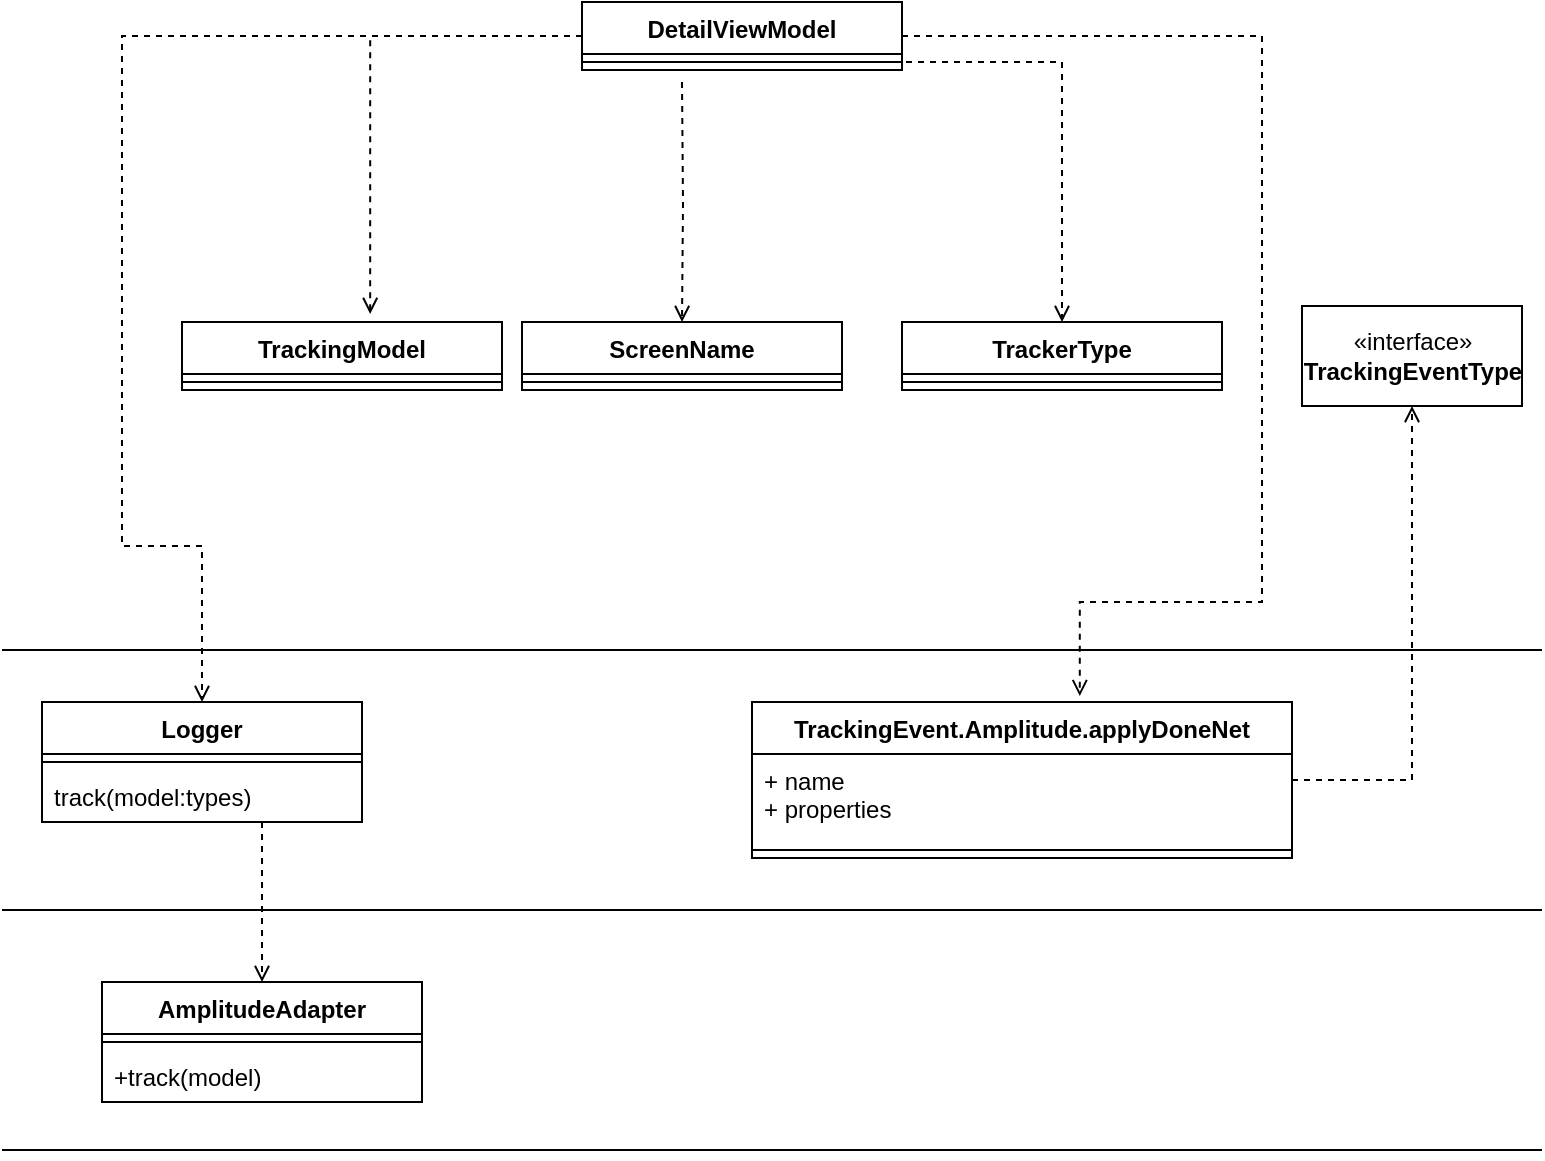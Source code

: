 <mxfile version="16.4.2" type="github" pages="2">
  <diagram id="EHIDcn3dvRNnEy99S8y_" name="기존">
    <mxGraphModel dx="946" dy="614" grid="1" gridSize="10" guides="1" tooltips="1" connect="1" arrows="1" fold="1" page="1" pageScale="1" pageWidth="850" pageHeight="1100" math="0" shadow="0">
      <root>
        <mxCell id="0" />
        <mxCell id="1" parent="0" />
        <mxCell id="AaUBHb8ppkEpDW-rW8oc-4" value="Logger" style="swimlane;fontStyle=1;align=center;verticalAlign=top;childLayout=stackLayout;horizontal=1;startSize=26;horizontalStack=0;resizeParent=1;resizeParentMax=0;resizeLast=0;collapsible=1;marginBottom=0;" vertex="1" parent="1">
          <mxGeometry x="70" y="450" width="160" height="60" as="geometry" />
        </mxCell>
        <mxCell id="AaUBHb8ppkEpDW-rW8oc-6" value="" style="line;strokeWidth=1;fillColor=none;align=left;verticalAlign=middle;spacingTop=-1;spacingLeft=3;spacingRight=3;rotatable=0;labelPosition=right;points=[];portConstraint=eastwest;" vertex="1" parent="AaUBHb8ppkEpDW-rW8oc-4">
          <mxGeometry y="26" width="160" height="8" as="geometry" />
        </mxCell>
        <mxCell id="AaUBHb8ppkEpDW-rW8oc-7" value="track(model:types)" style="text;strokeColor=none;fillColor=none;align=left;verticalAlign=top;spacingLeft=4;spacingRight=4;overflow=hidden;rotatable=0;points=[[0,0.5],[1,0.5]];portConstraint=eastwest;" vertex="1" parent="AaUBHb8ppkEpDW-rW8oc-4">
          <mxGeometry y="34" width="160" height="26" as="geometry" />
        </mxCell>
        <mxCell id="AaUBHb8ppkEpDW-rW8oc-16" value="" style="line;strokeWidth=1;fillColor=none;align=left;verticalAlign=middle;spacingTop=-1;spacingLeft=3;spacingRight=3;rotatable=0;labelPosition=right;points=[];portConstraint=eastwest;" vertex="1" parent="1">
          <mxGeometry x="50" y="420" width="770" height="8" as="geometry" />
        </mxCell>
        <mxCell id="AaUBHb8ppkEpDW-rW8oc-17" value="" style="line;strokeWidth=1;fillColor=none;align=left;verticalAlign=middle;spacingTop=-1;spacingLeft=3;spacingRight=3;rotatable=0;labelPosition=right;points=[];portConstraint=eastwest;" vertex="1" parent="1">
          <mxGeometry x="50" y="550" width="770" height="8" as="geometry" />
        </mxCell>
        <mxCell id="AaUBHb8ppkEpDW-rW8oc-18" value="" style="line;strokeWidth=1;fillColor=none;align=left;verticalAlign=middle;spacingTop=-1;spacingLeft=3;spacingRight=3;rotatable=0;labelPosition=right;points=[];portConstraint=eastwest;" vertex="1" parent="1">
          <mxGeometry x="50" y="670" width="770" height="8" as="geometry" />
        </mxCell>
        <mxCell id="AaUBHb8ppkEpDW-rW8oc-23" value="ScreenName" style="swimlane;fontStyle=1;align=center;verticalAlign=top;childLayout=stackLayout;horizontal=1;startSize=26;horizontalStack=0;resizeParent=1;resizeParentMax=0;resizeLast=0;collapsible=1;marginBottom=0;" vertex="1" parent="1">
          <mxGeometry x="310" y="260" width="160" height="34" as="geometry" />
        </mxCell>
        <mxCell id="AaUBHb8ppkEpDW-rW8oc-25" value="" style="line;strokeWidth=1;fillColor=none;align=left;verticalAlign=middle;spacingTop=-1;spacingLeft=3;spacingRight=3;rotatable=0;labelPosition=right;points=[];portConstraint=eastwest;" vertex="1" parent="AaUBHb8ppkEpDW-rW8oc-23">
          <mxGeometry y="26" width="160" height="8" as="geometry" />
        </mxCell>
        <mxCell id="AaUBHb8ppkEpDW-rW8oc-47" style="edgeStyle=orthogonalEdgeStyle;rounded=0;orthogonalLoop=1;jettySize=auto;html=1;dashed=1;endArrow=open;endFill=0;exitX=1;exitY=1;exitDx=0;exitDy=0;" edge="1" parent="1" source="AaUBHb8ppkEpDW-rW8oc-27" target="AaUBHb8ppkEpDW-rW8oc-43">
          <mxGeometry relative="1" as="geometry">
            <Array as="points">
              <mxPoint x="500" y="130" />
              <mxPoint x="580" y="130" />
            </Array>
          </mxGeometry>
        </mxCell>
        <mxCell id="AaUBHb8ppkEpDW-rW8oc-48" style="edgeStyle=orthogonalEdgeStyle;rounded=0;orthogonalLoop=1;jettySize=auto;html=1;dashed=1;endArrow=open;endFill=0;startArrow=none;" edge="1" parent="1" source="AaUBHb8ppkEpDW-rW8oc-27" target="AaUBHb8ppkEpDW-rW8oc-4">
          <mxGeometry relative="1" as="geometry">
            <mxPoint x="110" y="277" as="sourcePoint" />
            <Array as="points">
              <mxPoint x="110" y="117" />
              <mxPoint x="110" y="372" />
              <mxPoint x="150" y="372" />
            </Array>
          </mxGeometry>
        </mxCell>
        <mxCell id="AaUBHb8ppkEpDW-rW8oc-27" value="DetailViewModel" style="swimlane;fontStyle=1;align=center;verticalAlign=top;childLayout=stackLayout;horizontal=1;startSize=26;horizontalStack=0;resizeParent=1;resizeParentMax=0;resizeLast=0;collapsible=1;marginBottom=0;" vertex="1" parent="1">
          <mxGeometry x="340" y="100" width="160" height="34" as="geometry" />
        </mxCell>
        <mxCell id="AaUBHb8ppkEpDW-rW8oc-29" value="" style="line;strokeWidth=1;fillColor=none;align=left;verticalAlign=middle;spacingTop=-1;spacingLeft=3;spacingRight=3;rotatable=0;labelPosition=right;points=[];portConstraint=eastwest;" vertex="1" parent="AaUBHb8ppkEpDW-rW8oc-27">
          <mxGeometry y="26" width="160" height="8" as="geometry" />
        </mxCell>
        <mxCell id="AaUBHb8ppkEpDW-rW8oc-38" style="edgeStyle=orthogonalEdgeStyle;rounded=0;orthogonalLoop=1;jettySize=auto;html=1;entryX=0.5;entryY=1;entryDx=0;entryDy=0;endArrow=open;endFill=0;dashed=1;" edge="1" parent="1" source="AaUBHb8ppkEpDW-rW8oc-31" target="AaUBHb8ppkEpDW-rW8oc-36">
          <mxGeometry relative="1" as="geometry" />
        </mxCell>
        <mxCell id="AaUBHb8ppkEpDW-rW8oc-31" value="TrackingEvent.Amplitude.applyDoneNet" style="swimlane;fontStyle=1;align=center;verticalAlign=top;childLayout=stackLayout;horizontal=1;startSize=26;horizontalStack=0;resizeParent=1;resizeParentMax=0;resizeLast=0;collapsible=1;marginBottom=0;" vertex="1" parent="1">
          <mxGeometry x="425" y="450" width="270" height="78" as="geometry">
            <mxRectangle x="380" y="440" width="260" height="26" as="alternateBounds" />
          </mxGeometry>
        </mxCell>
        <mxCell id="AaUBHb8ppkEpDW-rW8oc-32" value="+ name&#xa;+ properties" style="text;strokeColor=none;fillColor=none;align=left;verticalAlign=top;spacingLeft=4;spacingRight=4;overflow=hidden;rotatable=0;points=[[0,0.5],[1,0.5]];portConstraint=eastwest;" vertex="1" parent="AaUBHb8ppkEpDW-rW8oc-31">
          <mxGeometry y="26" width="270" height="44" as="geometry" />
        </mxCell>
        <mxCell id="AaUBHb8ppkEpDW-rW8oc-33" value="" style="line;strokeWidth=1;fillColor=none;align=left;verticalAlign=middle;spacingTop=-1;spacingLeft=3;spacingRight=3;rotatable=0;labelPosition=right;points=[];portConstraint=eastwest;" vertex="1" parent="AaUBHb8ppkEpDW-rW8oc-31">
          <mxGeometry y="70" width="270" height="8" as="geometry" />
        </mxCell>
        <mxCell id="AaUBHb8ppkEpDW-rW8oc-36" value="«interface»&lt;br&gt;&lt;span style=&quot;font-weight: 700&quot;&gt;TrackingEventType&lt;/span&gt;" style="html=1;" vertex="1" parent="1">
          <mxGeometry x="700" y="252" width="110" height="50" as="geometry" />
        </mxCell>
        <mxCell id="AaUBHb8ppkEpDW-rW8oc-39" style="edgeStyle=orthogonalEdgeStyle;rounded=0;orthogonalLoop=1;jettySize=auto;html=1;dashed=1;endArrow=open;endFill=0;exitX=0;exitY=0.5;exitDx=0;exitDy=0;entryX=0.588;entryY=-0.118;entryDx=0;entryDy=0;entryPerimeter=0;" edge="1" parent="1" source="AaUBHb8ppkEpDW-rW8oc-27" target="AaUBHb8ppkEpDW-rW8oc-8">
          <mxGeometry relative="1" as="geometry">
            <mxPoint x="345" y="177" as="sourcePoint" />
            <mxPoint x="300" y="210" as="targetPoint" />
            <Array as="points">
              <mxPoint x="234" y="117" />
            </Array>
          </mxGeometry>
        </mxCell>
        <mxCell id="AaUBHb8ppkEpDW-rW8oc-40" style="edgeStyle=orthogonalEdgeStyle;rounded=0;orthogonalLoop=1;jettySize=auto;html=1;dashed=1;endArrow=open;endFill=0;" edge="1" parent="1" target="AaUBHb8ppkEpDW-rW8oc-23">
          <mxGeometry relative="1" as="geometry">
            <mxPoint x="390" y="140" as="sourcePoint" />
          </mxGeometry>
        </mxCell>
        <mxCell id="AaUBHb8ppkEpDW-rW8oc-41" style="edgeStyle=orthogonalEdgeStyle;rounded=0;orthogonalLoop=1;jettySize=auto;html=1;entryX=0.607;entryY=-0.038;entryDx=0;entryDy=0;entryPerimeter=0;dashed=1;endArrow=open;endFill=0;exitX=1;exitY=0.5;exitDx=0;exitDy=0;" edge="1" parent="1" source="AaUBHb8ppkEpDW-rW8oc-27" target="AaUBHb8ppkEpDW-rW8oc-31">
          <mxGeometry relative="1" as="geometry">
            <mxPoint x="505" y="169" as="sourcePoint" />
            <Array as="points">
              <mxPoint x="680" y="117" />
              <mxPoint x="680" y="400" />
              <mxPoint x="589" y="400" />
            </Array>
          </mxGeometry>
        </mxCell>
        <mxCell id="AaUBHb8ppkEpDW-rW8oc-43" value="TrackerType" style="swimlane;fontStyle=1;align=center;verticalAlign=top;childLayout=stackLayout;horizontal=1;startSize=26;horizontalStack=0;resizeParent=1;resizeParentMax=0;resizeLast=0;collapsible=1;marginBottom=0;" vertex="1" parent="1">
          <mxGeometry x="500" y="260" width="160" height="34" as="geometry" />
        </mxCell>
        <mxCell id="AaUBHb8ppkEpDW-rW8oc-45" value="" style="line;strokeWidth=1;fillColor=none;align=left;verticalAlign=middle;spacingTop=-1;spacingLeft=3;spacingRight=3;rotatable=0;labelPosition=right;points=[];portConstraint=eastwest;" vertex="1" parent="AaUBHb8ppkEpDW-rW8oc-43">
          <mxGeometry y="26" width="160" height="8" as="geometry" />
        </mxCell>
        <mxCell id="AaUBHb8ppkEpDW-rW8oc-49" value="AmplitudeAdapter" style="swimlane;fontStyle=1;align=center;verticalAlign=top;childLayout=stackLayout;horizontal=1;startSize=26;horizontalStack=0;resizeParent=1;resizeParentMax=0;resizeLast=0;collapsible=1;marginBottom=0;" vertex="1" parent="1">
          <mxGeometry x="100" y="590" width="160" height="60" as="geometry" />
        </mxCell>
        <mxCell id="AaUBHb8ppkEpDW-rW8oc-51" value="" style="line;strokeWidth=1;fillColor=none;align=left;verticalAlign=middle;spacingTop=-1;spacingLeft=3;spacingRight=3;rotatable=0;labelPosition=right;points=[];portConstraint=eastwest;" vertex="1" parent="AaUBHb8ppkEpDW-rW8oc-49">
          <mxGeometry y="26" width="160" height="8" as="geometry" />
        </mxCell>
        <mxCell id="AaUBHb8ppkEpDW-rW8oc-52" value="+track(model)" style="text;strokeColor=none;fillColor=none;align=left;verticalAlign=top;spacingLeft=4;spacingRight=4;overflow=hidden;rotatable=0;points=[[0,0.5],[1,0.5]];portConstraint=eastwest;" vertex="1" parent="AaUBHb8ppkEpDW-rW8oc-49">
          <mxGeometry y="34" width="160" height="26" as="geometry" />
        </mxCell>
        <mxCell id="AaUBHb8ppkEpDW-rW8oc-53" style="edgeStyle=orthogonalEdgeStyle;rounded=0;orthogonalLoop=1;jettySize=auto;html=1;entryX=0.5;entryY=0;entryDx=0;entryDy=0;dashed=1;endArrow=open;endFill=0;" edge="1" parent="1" source="AaUBHb8ppkEpDW-rW8oc-7" target="AaUBHb8ppkEpDW-rW8oc-49">
          <mxGeometry relative="1" as="geometry">
            <Array as="points">
              <mxPoint x="180" y="530" />
              <mxPoint x="180" y="530" />
            </Array>
          </mxGeometry>
        </mxCell>
        <mxCell id="AaUBHb8ppkEpDW-rW8oc-8" value="TrackingModel" style="swimlane;fontStyle=1;align=center;verticalAlign=top;childLayout=stackLayout;horizontal=1;startSize=26;horizontalStack=0;resizeParent=1;resizeParentMax=0;resizeLast=0;collapsible=1;marginBottom=0;" vertex="1" parent="1">
          <mxGeometry x="140" y="260" width="160" height="34" as="geometry" />
        </mxCell>
        <mxCell id="AaUBHb8ppkEpDW-rW8oc-10" value="" style="line;strokeWidth=1;fillColor=none;align=left;verticalAlign=middle;spacingTop=-1;spacingLeft=3;spacingRight=3;rotatable=0;labelPosition=right;points=[];portConstraint=eastwest;" vertex="1" parent="AaUBHb8ppkEpDW-rW8oc-8">
          <mxGeometry y="26" width="160" height="8" as="geometry" />
        </mxCell>
      </root>
    </mxGraphModel>
  </diagram>
  <diagram id="Y4jrMR2qrEIO1Jpn4bNN" name="변경">
    <mxGraphModel dx="1796" dy="614" grid="1" gridSize="10" guides="1" tooltips="1" connect="1" arrows="1" fold="1" page="1" pageScale="1" pageWidth="850" pageHeight="1100" math="0" shadow="0">
      <root>
        <mxCell id="KmKnW88E0VhbfAg1BoVY-0" />
        <mxCell id="KmKnW88E0VhbfAg1BoVY-1" parent="KmKnW88E0VhbfAg1BoVY-0" />
        <mxCell id="dTNlWitsgGI8YY_V3tl7-54" style="edgeStyle=orthogonalEdgeStyle;rounded=0;orthogonalLoop=1;jettySize=auto;html=1;exitX=0.75;exitY=0;exitDx=0;exitDy=0;dashed=1;endArrow=open;endFill=0;" edge="1" parent="KmKnW88E0VhbfAg1BoVY-1" source="dTNlWitsgGI8YY_V3tl7-0" target="dTNlWitsgGI8YY_V3tl7-31">
          <mxGeometry relative="1" as="geometry">
            <Array as="points">
              <mxPoint x="350" y="490" />
            </Array>
          </mxGeometry>
        </mxCell>
        <mxCell id="dTNlWitsgGI8YY_V3tl7-0" value="Logger" style="swimlane;fontStyle=1;align=center;verticalAlign=top;childLayout=stackLayout;horizontal=1;startSize=26;horizontalStack=0;resizeParent=1;resizeParentMax=0;resizeLast=0;collapsible=1;marginBottom=0;" vertex="1" parent="KmKnW88E0VhbfAg1BoVY-1">
          <mxGeometry x="270" y="490" width="160" height="60" as="geometry" />
        </mxCell>
        <mxCell id="dTNlWitsgGI8YY_V3tl7-1" value="" style="line;strokeWidth=1;fillColor=none;align=left;verticalAlign=middle;spacingTop=-1;spacingLeft=3;spacingRight=3;rotatable=0;labelPosition=right;points=[];portConstraint=eastwest;" vertex="1" parent="dTNlWitsgGI8YY_V3tl7-0">
          <mxGeometry y="26" width="160" height="8" as="geometry" />
        </mxCell>
        <mxCell id="dTNlWitsgGI8YY_V3tl7-2" value="track(eventFactory)" style="text;strokeColor=none;fillColor=none;align=left;verticalAlign=top;spacingLeft=4;spacingRight=4;overflow=hidden;rotatable=0;points=[[0,0.5],[1,0.5]];portConstraint=eastwest;" vertex="1" parent="dTNlWitsgGI8YY_V3tl7-0">
          <mxGeometry y="34" width="160" height="26" as="geometry" />
        </mxCell>
        <mxCell id="dTNlWitsgGI8YY_V3tl7-3" value="" style="line;strokeWidth=1;fillColor=none;align=left;verticalAlign=middle;spacingTop=-1;spacingLeft=3;spacingRight=3;rotatable=0;labelPosition=right;points=[];portConstraint=eastwest;" vertex="1" parent="KmKnW88E0VhbfAg1BoVY-1">
          <mxGeometry x="40" y="420" width="1240" height="8" as="geometry" />
        </mxCell>
        <mxCell id="dTNlWitsgGI8YY_V3tl7-4" value="" style="line;strokeWidth=1;fillColor=none;align=left;verticalAlign=middle;spacingTop=-1;spacingLeft=3;spacingRight=3;rotatable=0;labelPosition=right;points=[];portConstraint=eastwest;" vertex="1" parent="KmKnW88E0VhbfAg1BoVY-1">
          <mxGeometry x="40" y="670" width="1240" height="8" as="geometry" />
        </mxCell>
        <mxCell id="dTNlWitsgGI8YY_V3tl7-5" value="" style="line;strokeWidth=1;fillColor=none;align=left;verticalAlign=middle;spacingTop=-1;spacingLeft=3;spacingRight=3;rotatable=0;labelPosition=right;points=[];portConstraint=eastwest;" vertex="1" parent="KmKnW88E0VhbfAg1BoVY-1">
          <mxGeometry x="90" y="810" width="1180" height="8" as="geometry" />
        </mxCell>
        <mxCell id="dTNlWitsgGI8YY_V3tl7-6" value="ScreenName" style="swimlane;fontStyle=1;align=center;verticalAlign=top;childLayout=stackLayout;horizontal=1;startSize=26;horizontalStack=0;resizeParent=1;resizeParentMax=0;resizeLast=0;collapsible=1;marginBottom=0;" vertex="1" parent="KmKnW88E0VhbfAg1BoVY-1">
          <mxGeometry x="730" y="350" width="160" height="34" as="geometry" />
        </mxCell>
        <mxCell id="dTNlWitsgGI8YY_V3tl7-7" value="" style="line;strokeWidth=1;fillColor=none;align=left;verticalAlign=middle;spacingTop=-1;spacingLeft=3;spacingRight=3;rotatable=0;labelPosition=right;points=[];portConstraint=eastwest;" vertex="1" parent="dTNlWitsgGI8YY_V3tl7-6">
          <mxGeometry y="26" width="160" height="8" as="geometry" />
        </mxCell>
        <mxCell id="dTNlWitsgGI8YY_V3tl7-9" style="edgeStyle=orthogonalEdgeStyle;rounded=0;orthogonalLoop=1;jettySize=auto;html=1;dashed=1;endArrow=open;endFill=0;startArrow=none;" edge="1" parent="KmKnW88E0VhbfAg1BoVY-1" source="dTNlWitsgGI8YY_V3tl7-10" target="dTNlWitsgGI8YY_V3tl7-0">
          <mxGeometry relative="1" as="geometry">
            <mxPoint x="110" y="277" as="sourcePoint" />
            <Array as="points">
              <mxPoint x="210" y="167" />
              <mxPoint x="210" y="520" />
            </Array>
          </mxGeometry>
        </mxCell>
        <mxCell id="dTNlWitsgGI8YY_V3tl7-45" style="edgeStyle=orthogonalEdgeStyle;rounded=0;orthogonalLoop=1;jettySize=auto;html=1;entryX=0.5;entryY=0;entryDx=0;entryDy=0;dashed=1;endArrow=open;endFill=0;exitX=0;exitY=0.25;exitDx=0;exitDy=0;" edge="1" parent="KmKnW88E0VhbfAg1BoVY-1" source="dTNlWitsgGI8YY_V3tl7-10" target="dTNlWitsgGI8YY_V3tl7-40">
          <mxGeometry relative="1" as="geometry" />
        </mxCell>
        <mxCell id="dTNlWitsgGI8YY_V3tl7-58" style="edgeStyle=orthogonalEdgeStyle;rounded=0;orthogonalLoop=1;jettySize=auto;html=1;dashed=1;endArrow=open;endFill=0;" edge="1" parent="KmKnW88E0VhbfAg1BoVY-1" source="dTNlWitsgGI8YY_V3tl7-10" target="dTNlWitsgGI8YY_V3tl7-32">
          <mxGeometry relative="1" as="geometry" />
        </mxCell>
        <mxCell id="dTNlWitsgGI8YY_V3tl7-10" value="DetailViewModel" style="swimlane;fontStyle=1;align=center;verticalAlign=top;childLayout=stackLayout;horizontal=1;startSize=26;horizontalStack=0;resizeParent=1;resizeParentMax=0;resizeLast=0;collapsible=1;marginBottom=0;" vertex="1" parent="KmKnW88E0VhbfAg1BoVY-1">
          <mxGeometry x="280" y="150" width="160" height="34" as="geometry" />
        </mxCell>
        <mxCell id="dTNlWitsgGI8YY_V3tl7-11" value="" style="line;strokeWidth=1;fillColor=none;align=left;verticalAlign=middle;spacingTop=-1;spacingLeft=3;spacingRight=3;rotatable=0;labelPosition=right;points=[];portConstraint=eastwest;" vertex="1" parent="dTNlWitsgGI8YY_V3tl7-10">
          <mxGeometry y="26" width="160" height="8" as="geometry" />
        </mxCell>
        <mxCell id="dTNlWitsgGI8YY_V3tl7-12" style="edgeStyle=orthogonalEdgeStyle;rounded=0;orthogonalLoop=1;jettySize=auto;html=1;entryX=0.5;entryY=1;entryDx=0;entryDy=0;endArrow=open;endFill=0;dashed=1;" edge="1" parent="KmKnW88E0VhbfAg1BoVY-1" source="dTNlWitsgGI8YY_V3tl7-13" target="dTNlWitsgGI8YY_V3tl7-16">
          <mxGeometry relative="1" as="geometry" />
        </mxCell>
        <mxCell id="dTNlWitsgGI8YY_V3tl7-13" value="TrackingEvent.Amplitude.applyDoneNet" style="swimlane;fontStyle=1;align=center;verticalAlign=top;childLayout=stackLayout;horizontal=1;startSize=26;horizontalStack=0;resizeParent=1;resizeParentMax=0;resizeLast=0;collapsible=1;marginBottom=0;" vertex="1" parent="KmKnW88E0VhbfAg1BoVY-1">
          <mxGeometry x="830" y="450" width="270" height="78" as="geometry">
            <mxRectangle x="380" y="440" width="260" height="26" as="alternateBounds" />
          </mxGeometry>
        </mxCell>
        <mxCell id="dTNlWitsgGI8YY_V3tl7-14" value="+ name&#xa;+ properties" style="text;strokeColor=none;fillColor=none;align=left;verticalAlign=top;spacingLeft=4;spacingRight=4;overflow=hidden;rotatable=0;points=[[0,0.5],[1,0.5]];portConstraint=eastwest;" vertex="1" parent="dTNlWitsgGI8YY_V3tl7-13">
          <mxGeometry y="26" width="270" height="44" as="geometry" />
        </mxCell>
        <mxCell id="dTNlWitsgGI8YY_V3tl7-15" value="" style="line;strokeWidth=1;fillColor=none;align=left;verticalAlign=middle;spacingTop=-1;spacingLeft=3;spacingRight=3;rotatable=0;labelPosition=right;points=[];portConstraint=eastwest;" vertex="1" parent="dTNlWitsgGI8YY_V3tl7-13">
          <mxGeometry y="70" width="270" height="8" as="geometry" />
        </mxCell>
        <mxCell id="dTNlWitsgGI8YY_V3tl7-16" value="«interface»&lt;br&gt;&lt;span style=&quot;font-weight: 700&quot;&gt;TrackingEventType&lt;/span&gt;" style="html=1;" vertex="1" parent="KmKnW88E0VhbfAg1BoVY-1">
          <mxGeometry x="910" y="302" width="110" height="50" as="geometry" />
        </mxCell>
        <mxCell id="dTNlWitsgGI8YY_V3tl7-20" value="TrackerType" style="swimlane;fontStyle=1;align=center;verticalAlign=top;childLayout=stackLayout;horizontal=1;startSize=26;horizontalStack=0;resizeParent=1;resizeParentMax=0;resizeLast=0;collapsible=1;marginBottom=0;" vertex="1" parent="KmKnW88E0VhbfAg1BoVY-1">
          <mxGeometry x="730" y="302" width="160" height="34" as="geometry" />
        </mxCell>
        <mxCell id="dTNlWitsgGI8YY_V3tl7-21" value="" style="line;strokeWidth=1;fillColor=none;align=left;verticalAlign=middle;spacingTop=-1;spacingLeft=3;spacingRight=3;rotatable=0;labelPosition=right;points=[];portConstraint=eastwest;" vertex="1" parent="dTNlWitsgGI8YY_V3tl7-20">
          <mxGeometry y="26" width="160" height="8" as="geometry" />
        </mxCell>
        <mxCell id="dTNlWitsgGI8YY_V3tl7-22" value="AmplitudeAdapter" style="swimlane;fontStyle=1;align=center;verticalAlign=top;childLayout=stackLayout;horizontal=1;startSize=26;horizontalStack=0;resizeParent=1;resizeParentMax=0;resizeLast=0;collapsible=1;marginBottom=0;" vertex="1" parent="KmKnW88E0VhbfAg1BoVY-1">
          <mxGeometry x="100" y="710" width="160" height="60" as="geometry" />
        </mxCell>
        <mxCell id="dTNlWitsgGI8YY_V3tl7-23" value="" style="line;strokeWidth=1;fillColor=none;align=left;verticalAlign=middle;spacingTop=-1;spacingLeft=3;spacingRight=3;rotatable=0;labelPosition=right;points=[];portConstraint=eastwest;" vertex="1" parent="dTNlWitsgGI8YY_V3tl7-22">
          <mxGeometry y="26" width="160" height="8" as="geometry" />
        </mxCell>
        <mxCell id="dTNlWitsgGI8YY_V3tl7-24" value="+track(model)" style="text;strokeColor=none;fillColor=none;align=left;verticalAlign=top;spacingLeft=4;spacingRight=4;overflow=hidden;rotatable=0;points=[[0,0.5],[1,0.5]];portConstraint=eastwest;" vertex="1" parent="dTNlWitsgGI8YY_V3tl7-22">
          <mxGeometry y="34" width="160" height="26" as="geometry" />
        </mxCell>
        <mxCell id="dTNlWitsgGI8YY_V3tl7-52" value="" style="edgeStyle=orthogonalEdgeStyle;rounded=0;orthogonalLoop=1;jettySize=auto;html=1;dashed=1;endArrow=open;endFill=0;" edge="1" parent="KmKnW88E0VhbfAg1BoVY-1" source="dTNlWitsgGI8YY_V3tl7-30" target="dTNlWitsgGI8YY_V3tl7-31">
          <mxGeometry relative="1" as="geometry" />
        </mxCell>
        <mxCell id="dTNlWitsgGI8YY_V3tl7-30" value="«interface»&lt;br&gt;&lt;b&gt;ApplyDoneNetFactoryProtocol&lt;/b&gt;" style="html=1;" vertex="1" parent="KmKnW88E0VhbfAg1BoVY-1">
          <mxGeometry x="260" y="244" width="180" height="50" as="geometry" />
        </mxCell>
        <mxCell id="dTNlWitsgGI8YY_V3tl7-31" value="«interface»&lt;br&gt;&lt;b&gt;TrackingEventFactoryProtocol&lt;/b&gt;" style="html=1;" vertex="1" parent="KmKnW88E0VhbfAg1BoVY-1">
          <mxGeometry x="260" y="352" width="180" height="50" as="geometry" />
        </mxCell>
        <mxCell id="dTNlWitsgGI8YY_V3tl7-32" value="ApplyDoneNetEventDependency" style="swimlane;fontStyle=1;align=center;verticalAlign=top;childLayout=stackLayout;horizontal=1;startSize=26;horizontalStack=0;resizeParent=1;resizeParentMax=0;resizeLast=0;collapsible=1;marginBottom=0;" vertex="1" parent="KmKnW88E0VhbfAg1BoVY-1">
          <mxGeometry x="500" y="252" width="220" height="34" as="geometry" />
        </mxCell>
        <mxCell id="dTNlWitsgGI8YY_V3tl7-34" value="" style="line;strokeWidth=1;fillColor=none;align=left;verticalAlign=middle;spacingTop=-1;spacingLeft=3;spacingRight=3;rotatable=0;labelPosition=right;points=[];portConstraint=eastwest;" vertex="1" parent="dTNlWitsgGI8YY_V3tl7-32">
          <mxGeometry y="26" width="220" height="8" as="geometry" />
        </mxCell>
        <mxCell id="dTNlWitsgGI8YY_V3tl7-49" style="edgeStyle=orthogonalEdgeStyle;rounded=0;orthogonalLoop=1;jettySize=auto;html=1;dashed=1;endArrow=open;endFill=0;" edge="1" parent="KmKnW88E0VhbfAg1BoVY-1" source="dTNlWitsgGI8YY_V3tl7-36" target="dTNlWitsgGI8YY_V3tl7-30">
          <mxGeometry relative="1" as="geometry">
            <mxPoint x="290" y="300" as="targetPoint" />
            <Array as="points">
              <mxPoint x="580" y="300" />
              <mxPoint x="470" y="300" />
              <mxPoint x="470" y="270" />
            </Array>
          </mxGeometry>
        </mxCell>
        <mxCell id="dTNlWitsgGI8YY_V3tl7-55" style="edgeStyle=orthogonalEdgeStyle;rounded=0;orthogonalLoop=1;jettySize=auto;html=1;dashed=1;endArrow=open;endFill=0;entryX=0;entryY=0.5;entryDx=0;entryDy=0;" edge="1" parent="KmKnW88E0VhbfAg1BoVY-1" source="dTNlWitsgGI8YY_V3tl7-36" target="dTNlWitsgGI8YY_V3tl7-6">
          <mxGeometry relative="1" as="geometry">
            <mxPoint x="460" y="300" as="targetPoint" />
            <Array as="points">
              <mxPoint x="700" y="367" />
            </Array>
          </mxGeometry>
        </mxCell>
        <mxCell id="dTNlWitsgGI8YY_V3tl7-77" style="edgeStyle=orthogonalEdgeStyle;rounded=0;orthogonalLoop=1;jettySize=auto;html=1;entryX=0.5;entryY=1;entryDx=0;entryDy=0;dashed=1;endArrow=open;endFill=0;" edge="1" parent="KmKnW88E0VhbfAg1BoVY-1" source="dTNlWitsgGI8YY_V3tl7-36" target="dTNlWitsgGI8YY_V3tl7-32">
          <mxGeometry relative="1" as="geometry">
            <Array as="points">
              <mxPoint x="610" y="420" />
              <mxPoint x="610" y="420" />
            </Array>
          </mxGeometry>
        </mxCell>
        <mxCell id="dTNlWitsgGI8YY_V3tl7-78" style="edgeStyle=orthogonalEdgeStyle;rounded=0;orthogonalLoop=1;jettySize=auto;html=1;entryX=0;entryY=0.25;entryDx=0;entryDy=0;dashed=1;endArrow=open;endFill=0;" edge="1" parent="KmKnW88E0VhbfAg1BoVY-1" source="dTNlWitsgGI8YY_V3tl7-36" target="dTNlWitsgGI8YY_V3tl7-20">
          <mxGeometry relative="1" as="geometry">
            <Array as="points">
              <mxPoint x="680" y="311" />
            </Array>
          </mxGeometry>
        </mxCell>
        <mxCell id="dTNlWitsgGI8YY_V3tl7-36" value="ApplyDoneNetFactory" style="swimlane;fontStyle=1;align=center;verticalAlign=top;childLayout=stackLayout;horizontal=1;startSize=26;horizontalStack=0;resizeParent=1;resizeParentMax=0;resizeLast=0;collapsible=1;marginBottom=0;" vertex="1" parent="KmKnW88E0VhbfAg1BoVY-1">
          <mxGeometry x="560" y="490" width="170" height="130" as="geometry" />
        </mxCell>
        <mxCell id="dTNlWitsgGI8YY_V3tl7-37" value="+ supportedTrackers" style="text;strokeColor=none;fillColor=none;align=left;verticalAlign=top;spacingLeft=4;spacingRight=4;overflow=hidden;rotatable=0;points=[[0,0.5],[1,0.5]];portConstraint=eastwest;" vertex="1" parent="dTNlWitsgGI8YY_V3tl7-36">
          <mxGeometry y="26" width="170" height="26" as="geometry" />
        </mxCell>
        <mxCell id="dTNlWitsgGI8YY_V3tl7-38" value="" style="line;strokeWidth=1;fillColor=none;align=left;verticalAlign=middle;spacingTop=-1;spacingLeft=3;spacingRight=3;rotatable=0;labelPosition=right;points=[];portConstraint=eastwest;" vertex="1" parent="dTNlWitsgGI8YY_V3tl7-36">
          <mxGeometry y="52" width="170" height="8" as="geometry" />
        </mxCell>
        <mxCell id="dTNlWitsgGI8YY_V3tl7-39" value="+ setDependency()&#xa;+ screnName(trackerType)&#xa;+ event(trackerType)" style="text;strokeColor=none;fillColor=none;align=left;verticalAlign=top;spacingLeft=4;spacingRight=4;overflow=hidden;rotatable=0;points=[[0,0.5],[1,0.5]];portConstraint=eastwest;" vertex="1" parent="dTNlWitsgGI8YY_V3tl7-36">
          <mxGeometry y="60" width="170" height="70" as="geometry" />
        </mxCell>
        <mxCell id="dTNlWitsgGI8YY_V3tl7-40" value="«interface»&lt;br&gt;&lt;b&gt;DependencyInjectable&lt;/b&gt;" style="html=1;" vertex="1" parent="KmKnW88E0VhbfAg1BoVY-1">
          <mxGeometry x="50" y="244" width="140" height="50" as="geometry" />
        </mxCell>
        <mxCell id="dTNlWitsgGI8YY_V3tl7-95" style="edgeStyle=orthogonalEdgeStyle;rounded=0;orthogonalLoop=1;jettySize=auto;html=1;entryX=0;entryY=0.5;entryDx=0;entryDy=0;dashed=1;endArrow=open;endFill=0;" edge="1" parent="KmKnW88E0VhbfAg1BoVY-1" source="dTNlWitsgGI8YY_V3tl7-41" target="dTNlWitsgGI8YY_V3tl7-40">
          <mxGeometry relative="1" as="geometry" />
        </mxCell>
        <mxCell id="dTNlWitsgGI8YY_V3tl7-41" value="DetailTrackingEventFactoryInjector&#xa;" style="swimlane;fontStyle=1;align=center;verticalAlign=top;childLayout=stackLayout;horizontal=1;startSize=26;horizontalStack=0;resizeParent=1;resizeParentMax=0;resizeLast=0;collapsible=1;marginBottom=0;" vertex="1" parent="KmKnW88E0VhbfAg1BoVY-1">
          <mxGeometry x="-250" y="239" width="210" height="60" as="geometry" />
        </mxCell>
        <mxCell id="dTNlWitsgGI8YY_V3tl7-43" value="" style="line;strokeWidth=1;fillColor=none;align=left;verticalAlign=middle;spacingTop=-1;spacingLeft=3;spacingRight=3;rotatable=0;labelPosition=right;points=[];portConstraint=eastwest;" vertex="1" parent="dTNlWitsgGI8YY_V3tl7-41">
          <mxGeometry y="26" width="210" height="8" as="geometry" />
        </mxCell>
        <mxCell id="dTNlWitsgGI8YY_V3tl7-44" value="+ resolve(type)" style="text;strokeColor=none;fillColor=none;align=left;verticalAlign=top;spacingLeft=4;spacingRight=4;overflow=hidden;rotatable=0;points=[[0,0.5],[1,0.5]];portConstraint=eastwest;" vertex="1" parent="dTNlWitsgGI8YY_V3tl7-41">
          <mxGeometry y="34" width="210" height="26" as="geometry" />
        </mxCell>
        <mxCell id="dTNlWitsgGI8YY_V3tl7-51" style="edgeStyle=orthogonalEdgeStyle;rounded=0;orthogonalLoop=1;jettySize=auto;html=1;entryX=0.5;entryY=0;entryDx=0;entryDy=0;dashed=1;endArrow=open;endFill=0;" edge="1" parent="KmKnW88E0VhbfAg1BoVY-1" source="dTNlWitsgGI8YY_V3tl7-11" target="dTNlWitsgGI8YY_V3tl7-30">
          <mxGeometry relative="1" as="geometry">
            <Array as="points">
              <mxPoint x="350" y="210" />
              <mxPoint x="350" y="210" />
            </Array>
          </mxGeometry>
        </mxCell>
        <mxCell id="dTNlWitsgGI8YY_V3tl7-72" style="edgeStyle=orthogonalEdgeStyle;rounded=0;orthogonalLoop=1;jettySize=auto;html=1;dashed=1;endArrow=open;endFill=0;" edge="1" parent="KmKnW88E0VhbfAg1BoVY-1" source="dTNlWitsgGI8YY_V3tl7-65" target="dTNlWitsgGI8YY_V3tl7-16">
          <mxGeometry relative="1" as="geometry">
            <Array as="points">
              <mxPoint x="1141" y="310" />
            </Array>
          </mxGeometry>
        </mxCell>
        <mxCell id="dTNlWitsgGI8YY_V3tl7-71" style="edgeStyle=orthogonalEdgeStyle;rounded=0;orthogonalLoop=1;jettySize=auto;html=1;dashed=1;endArrow=open;endFill=0;" edge="1" parent="KmKnW88E0VhbfAg1BoVY-1" source="dTNlWitsgGI8YY_V3tl7-68" target="dTNlWitsgGI8YY_V3tl7-16">
          <mxGeometry relative="1" as="geometry">
            <Array as="points">
              <mxPoint x="1045" y="340" />
            </Array>
          </mxGeometry>
        </mxCell>
        <mxCell id="dTNlWitsgGI8YY_V3tl7-68" value="Facebook.ApplyDoneNet" style="swimlane;fontStyle=1;align=center;verticalAlign=top;childLayout=stackLayout;horizontal=1;startSize=26;horizontalStack=0;resizeParent=1;resizeParentMax=0;resizeLast=0;collapsible=1;marginBottom=0;" vertex="1" parent="KmKnW88E0VhbfAg1BoVY-1">
          <mxGeometry x="910" y="490" width="270" height="78" as="geometry">
            <mxRectangle x="380" y="440" width="260" height="26" as="alternateBounds" />
          </mxGeometry>
        </mxCell>
        <mxCell id="dTNlWitsgGI8YY_V3tl7-69" value="+ name&#xa;+ properties" style="text;strokeColor=none;fillColor=none;align=left;verticalAlign=top;spacingLeft=4;spacingRight=4;overflow=hidden;rotatable=0;points=[[0,0.5],[1,0.5]];portConstraint=eastwest;" vertex="1" parent="dTNlWitsgGI8YY_V3tl7-68">
          <mxGeometry y="26" width="270" height="44" as="geometry" />
        </mxCell>
        <mxCell id="dTNlWitsgGI8YY_V3tl7-70" value="" style="line;strokeWidth=1;fillColor=none;align=left;verticalAlign=middle;spacingTop=-1;spacingLeft=3;spacingRight=3;rotatable=0;labelPosition=right;points=[];portConstraint=eastwest;" vertex="1" parent="dTNlWitsgGI8YY_V3tl7-68">
          <mxGeometry y="70" width="270" height="8" as="geometry" />
        </mxCell>
        <mxCell id="dTNlWitsgGI8YY_V3tl7-65" value="AppsFlyer.ApplyDoneNet" style="swimlane;fontStyle=1;align=center;verticalAlign=top;childLayout=stackLayout;horizontal=1;startSize=26;horizontalStack=0;resizeParent=1;resizeParentMax=0;resizeLast=0;collapsible=1;marginBottom=0;" vertex="1" parent="KmKnW88E0VhbfAg1BoVY-1">
          <mxGeometry x="1006" y="540" width="270" height="78" as="geometry">
            <mxRectangle x="380" y="440" width="260" height="26" as="alternateBounds" />
          </mxGeometry>
        </mxCell>
        <mxCell id="dTNlWitsgGI8YY_V3tl7-66" value="+ name&#xa;+ properties" style="text;strokeColor=none;fillColor=none;align=left;verticalAlign=top;spacingLeft=4;spacingRight=4;overflow=hidden;rotatable=0;points=[[0,0.5],[1,0.5]];portConstraint=eastwest;" vertex="1" parent="dTNlWitsgGI8YY_V3tl7-65">
          <mxGeometry y="26" width="270" height="44" as="geometry" />
        </mxCell>
        <mxCell id="dTNlWitsgGI8YY_V3tl7-67" value="" style="line;strokeWidth=1;fillColor=none;align=left;verticalAlign=middle;spacingTop=-1;spacingLeft=3;spacingRight=3;rotatable=0;labelPosition=right;points=[];portConstraint=eastwest;" vertex="1" parent="dTNlWitsgGI8YY_V3tl7-65">
          <mxGeometry y="70" width="270" height="8" as="geometry" />
        </mxCell>
        <mxCell id="dTNlWitsgGI8YY_V3tl7-74" style="edgeStyle=orthogonalEdgeStyle;rounded=0;orthogonalLoop=1;jettySize=auto;html=1;entryX=0;entryY=0.5;entryDx=0;entryDy=0;dashed=1;endArrow=open;endFill=0;" edge="1" parent="KmKnW88E0VhbfAg1BoVY-1" source="dTNlWitsgGI8YY_V3tl7-37" target="dTNlWitsgGI8YY_V3tl7-14">
          <mxGeometry relative="1" as="geometry">
            <Array as="points">
              <mxPoint x="640" y="500" />
              <mxPoint x="775" y="500" />
              <mxPoint x="775" y="498" />
            </Array>
          </mxGeometry>
        </mxCell>
        <mxCell id="dTNlWitsgGI8YY_V3tl7-75" style="edgeStyle=orthogonalEdgeStyle;rounded=0;orthogonalLoop=1;jettySize=auto;html=1;dashed=1;endArrow=open;endFill=0;" edge="1" parent="KmKnW88E0VhbfAg1BoVY-1" source="dTNlWitsgGI8YY_V3tl7-39" target="dTNlWitsgGI8YY_V3tl7-69">
          <mxGeometry relative="1" as="geometry">
            <Array as="points">
              <mxPoint x="640" y="540" />
              <mxPoint x="815" y="540" />
              <mxPoint x="815" y="538" />
            </Array>
          </mxGeometry>
        </mxCell>
        <mxCell id="dTNlWitsgGI8YY_V3tl7-76" style="edgeStyle=orthogonalEdgeStyle;rounded=0;orthogonalLoop=1;jettySize=auto;html=1;dashed=1;endArrow=open;endFill=0;" edge="1" parent="KmKnW88E0VhbfAg1BoVY-1" source="dTNlWitsgGI8YY_V3tl7-39" target="dTNlWitsgGI8YY_V3tl7-66">
          <mxGeometry relative="1" as="geometry" />
        </mxCell>
        <mxCell id="dTNlWitsgGI8YY_V3tl7-80" value="FacebookAdapter" style="swimlane;fontStyle=1;align=center;verticalAlign=top;childLayout=stackLayout;horizontal=1;startSize=26;horizontalStack=0;resizeParent=1;resizeParentMax=0;resizeLast=0;collapsible=1;marginBottom=0;" vertex="1" parent="KmKnW88E0VhbfAg1BoVY-1">
          <mxGeometry x="270" y="710" width="160" height="60" as="geometry" />
        </mxCell>
        <mxCell id="dTNlWitsgGI8YY_V3tl7-81" value="" style="line;strokeWidth=1;fillColor=none;align=left;verticalAlign=middle;spacingTop=-1;spacingLeft=3;spacingRight=3;rotatable=0;labelPosition=right;points=[];portConstraint=eastwest;" vertex="1" parent="dTNlWitsgGI8YY_V3tl7-80">
          <mxGeometry y="26" width="160" height="8" as="geometry" />
        </mxCell>
        <mxCell id="dTNlWitsgGI8YY_V3tl7-82" value="+track(model)" style="text;strokeColor=none;fillColor=none;align=left;verticalAlign=top;spacingLeft=4;spacingRight=4;overflow=hidden;rotatable=0;points=[[0,0.5],[1,0.5]];portConstraint=eastwest;" vertex="1" parent="dTNlWitsgGI8YY_V3tl7-80">
          <mxGeometry y="34" width="160" height="26" as="geometry" />
        </mxCell>
        <mxCell id="dTNlWitsgGI8YY_V3tl7-87" value="AppsFlyerAdapter" style="swimlane;fontStyle=1;align=center;verticalAlign=top;childLayout=stackLayout;horizontal=1;startSize=26;horizontalStack=0;resizeParent=1;resizeParentMax=0;resizeLast=0;collapsible=1;marginBottom=0;" vertex="1" parent="KmKnW88E0VhbfAg1BoVY-1">
          <mxGeometry x="440" y="710" width="160" height="60" as="geometry" />
        </mxCell>
        <mxCell id="dTNlWitsgGI8YY_V3tl7-88" value="" style="line;strokeWidth=1;fillColor=none;align=left;verticalAlign=middle;spacingTop=-1;spacingLeft=3;spacingRight=3;rotatable=0;labelPosition=right;points=[];portConstraint=eastwest;" vertex="1" parent="dTNlWitsgGI8YY_V3tl7-87">
          <mxGeometry y="26" width="160" height="8" as="geometry" />
        </mxCell>
        <mxCell id="dTNlWitsgGI8YY_V3tl7-89" value="+track(model)" style="text;strokeColor=none;fillColor=none;align=left;verticalAlign=top;spacingLeft=4;spacingRight=4;overflow=hidden;rotatable=0;points=[[0,0.5],[1,0.5]];portConstraint=eastwest;" vertex="1" parent="dTNlWitsgGI8YY_V3tl7-87">
          <mxGeometry y="34" width="160" height="26" as="geometry" />
        </mxCell>
        <mxCell id="dTNlWitsgGI8YY_V3tl7-90" style="edgeStyle=orthogonalEdgeStyle;rounded=0;orthogonalLoop=1;jettySize=auto;html=1;dashed=1;endArrow=open;endFill=0;entryX=0.5;entryY=0;entryDx=0;entryDy=0;" edge="1" parent="KmKnW88E0VhbfAg1BoVY-1" source="dTNlWitsgGI8YY_V3tl7-2" target="dTNlWitsgGI8YY_V3tl7-22">
          <mxGeometry relative="1" as="geometry">
            <mxPoint x="220" y="600" as="targetPoint" />
          </mxGeometry>
        </mxCell>
        <mxCell id="dTNlWitsgGI8YY_V3tl7-92" style="edgeStyle=orthogonalEdgeStyle;rounded=0;orthogonalLoop=1;jettySize=auto;html=1;dashed=1;endArrow=open;endFill=0;" edge="1" parent="KmKnW88E0VhbfAg1BoVY-1" source="dTNlWitsgGI8YY_V3tl7-2" target="dTNlWitsgGI8YY_V3tl7-80">
          <mxGeometry relative="1" as="geometry">
            <Array as="points">
              <mxPoint x="350" y="550" />
              <mxPoint x="350" y="550" />
            </Array>
          </mxGeometry>
        </mxCell>
        <mxCell id="dTNlWitsgGI8YY_V3tl7-93" style="edgeStyle=orthogonalEdgeStyle;rounded=0;orthogonalLoop=1;jettySize=auto;html=1;dashed=1;endArrow=open;endFill=0;" edge="1" parent="KmKnW88E0VhbfAg1BoVY-1" source="dTNlWitsgGI8YY_V3tl7-2" target="dTNlWitsgGI8YY_V3tl7-87">
          <mxGeometry relative="1" as="geometry" />
        </mxCell>
        <mxCell id="dTNlWitsgGI8YY_V3tl7-96" style="edgeStyle=orthogonalEdgeStyle;rounded=0;orthogonalLoop=1;jettySize=auto;html=1;dashed=1;endArrow=open;endFill=0;entryX=0.25;entryY=1;entryDx=0;entryDy=0;" edge="1" parent="KmKnW88E0VhbfAg1BoVY-1" source="dTNlWitsgGI8YY_V3tl7-44" target="dTNlWitsgGI8YY_V3tl7-30">
          <mxGeometry relative="1" as="geometry">
            <mxPoint x="300" y="300" as="targetPoint" />
            <Array as="points">
              <mxPoint x="-145" y="320" />
              <mxPoint x="305" y="320" />
            </Array>
          </mxGeometry>
        </mxCell>
      </root>
    </mxGraphModel>
  </diagram>
</mxfile>
